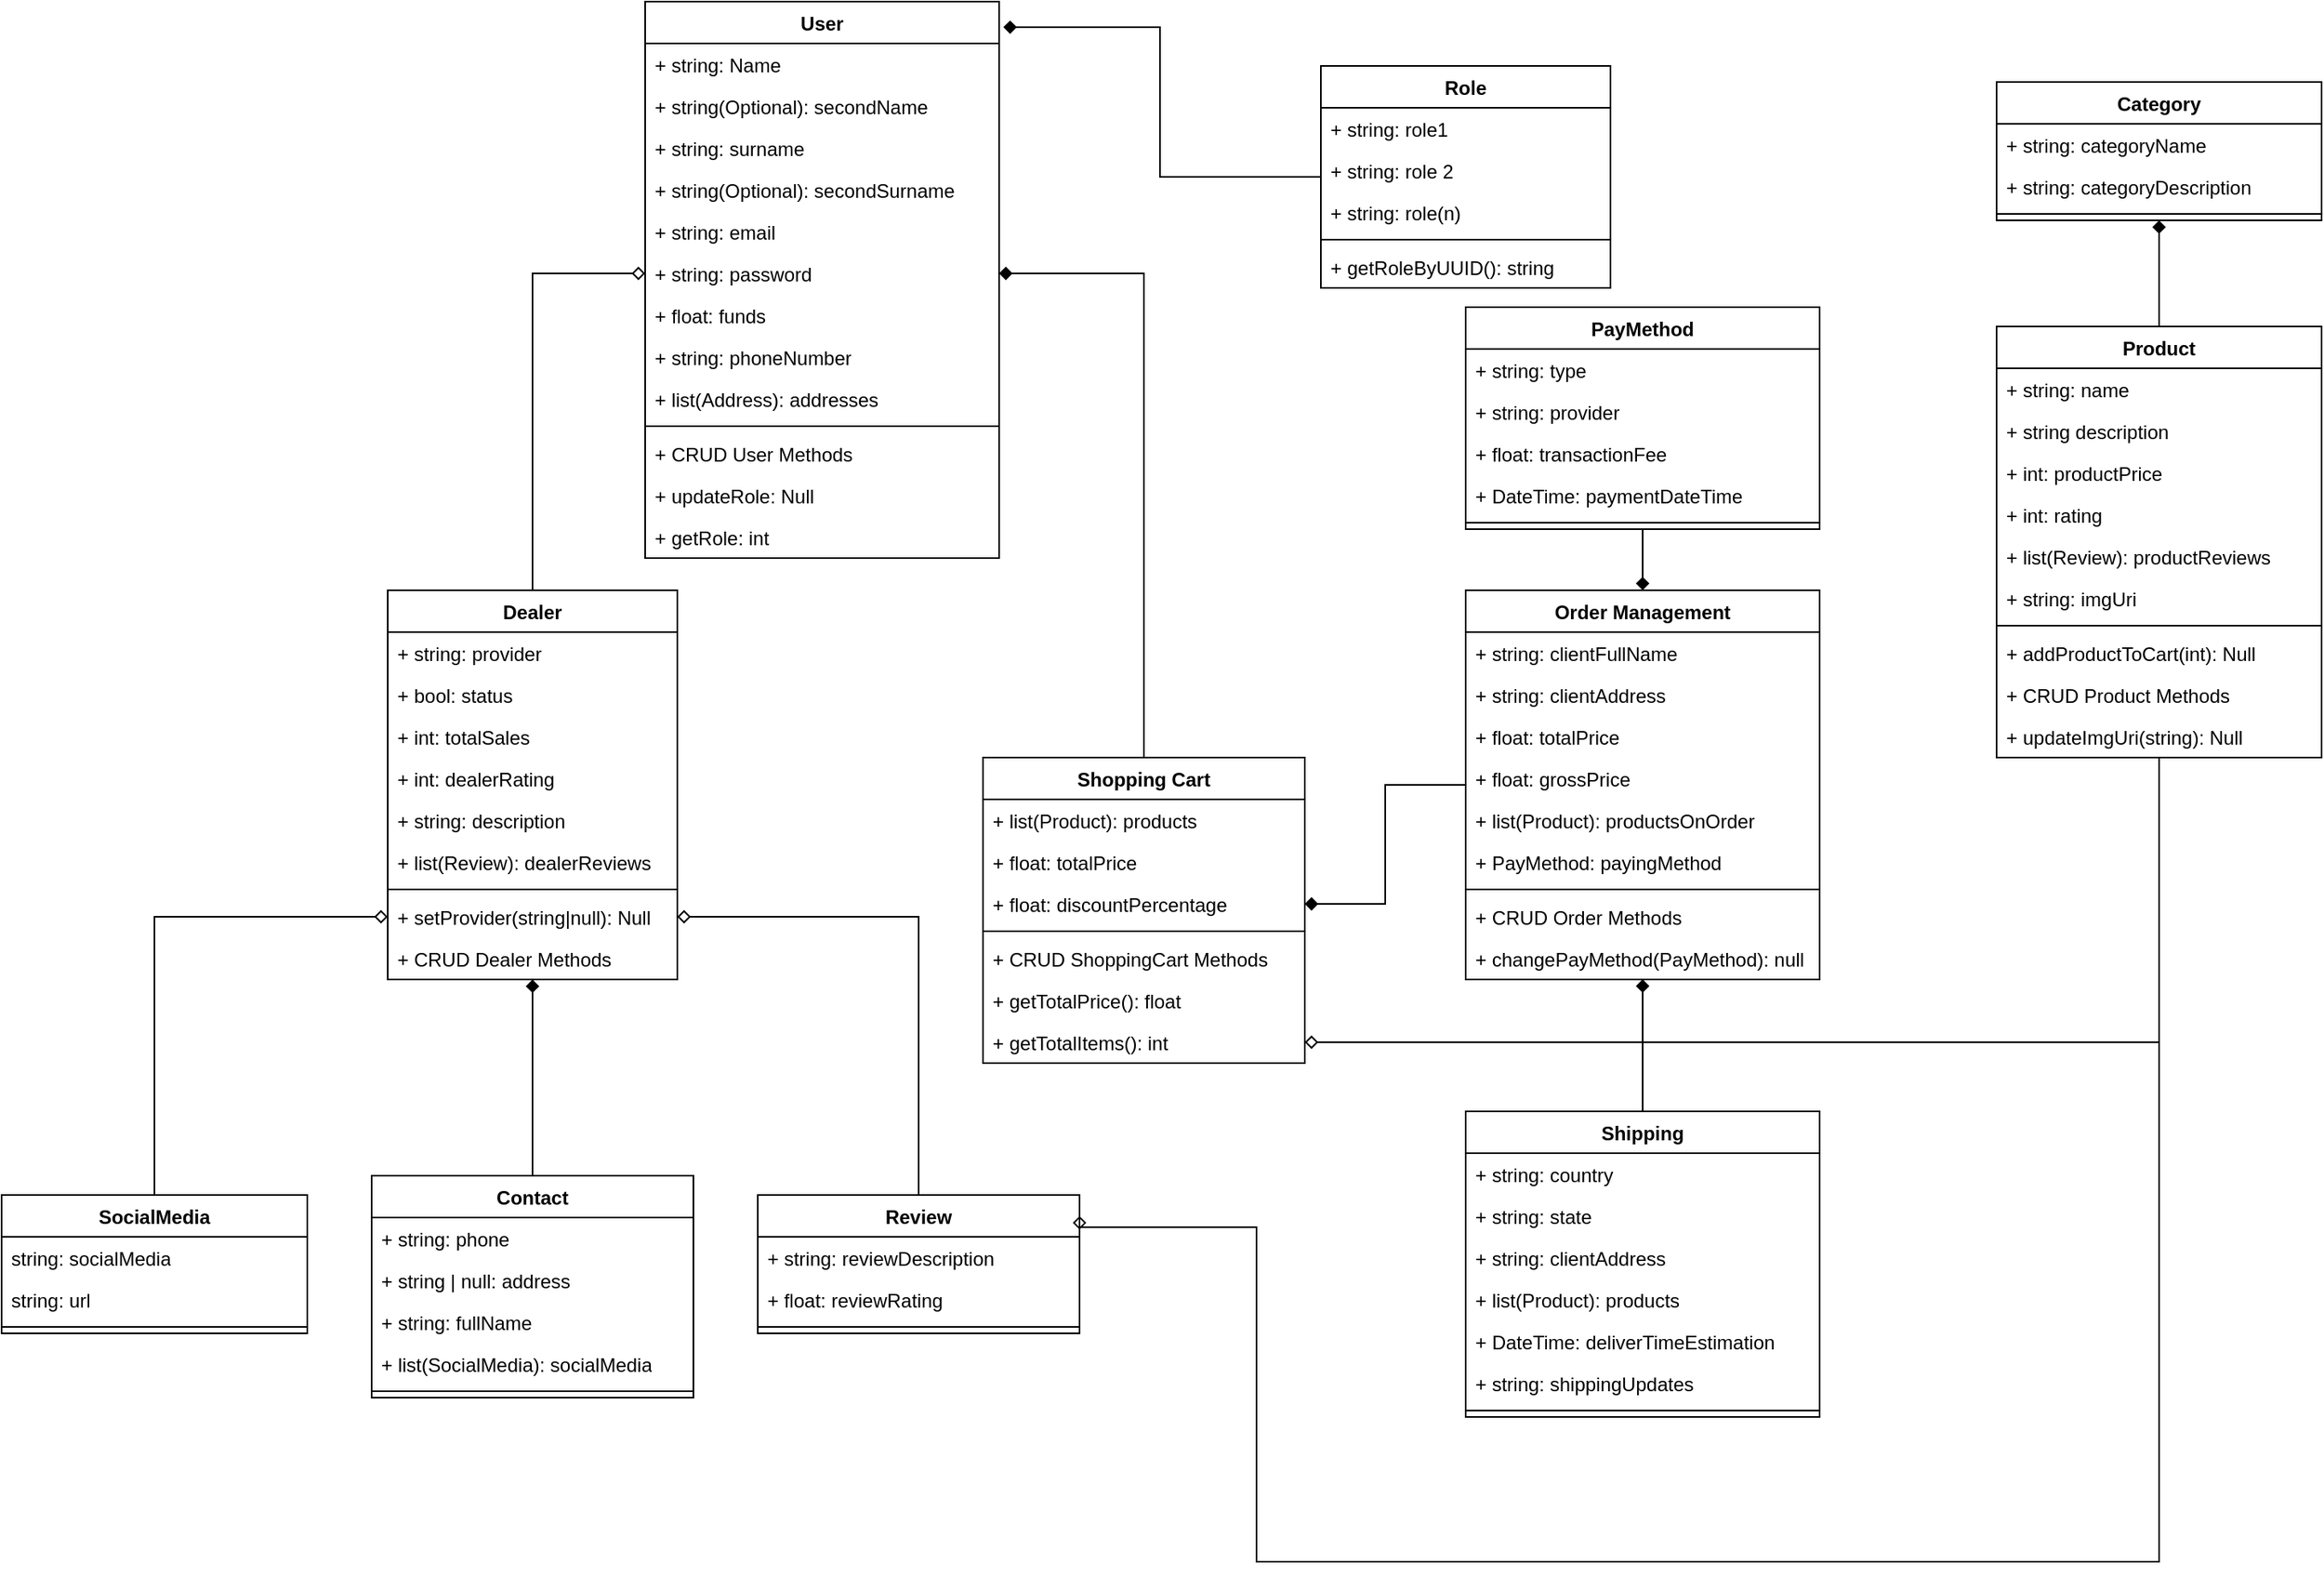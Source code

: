 <mxfile version="26.1.2">
  <diagram name="Página-1" id="N1Lat1YPhZzZh7Y8jwU0">
    <mxGraphModel dx="2505" dy="2097" grid="1" gridSize="10" guides="1" tooltips="1" connect="1" arrows="1" fold="1" page="1" pageScale="1" pageWidth="827" pageHeight="1169" math="0" shadow="0">
      <root>
        <mxCell id="0" />
        <mxCell id="1" parent="0" />
        <mxCell id="V8GElESiozP5-Y3EzWXV-1" value="User" style="swimlane;fontStyle=1;align=center;verticalAlign=top;childLayout=stackLayout;horizontal=1;startSize=26;horizontalStack=0;resizeParent=1;resizeParentMax=0;resizeLast=0;collapsible=1;marginBottom=0;whiteSpace=wrap;html=1;" vertex="1" parent="1">
          <mxGeometry x="20" y="-1130" width="220" height="346" as="geometry" />
        </mxCell>
        <mxCell id="V8GElESiozP5-Y3EzWXV-48" value="+ string: Name" style="text;strokeColor=none;fillColor=none;align=left;verticalAlign=top;spacingLeft=4;spacingRight=4;overflow=hidden;rotatable=0;points=[[0,0.5],[1,0.5]];portConstraint=eastwest;whiteSpace=wrap;html=1;" vertex="1" parent="V8GElESiozP5-Y3EzWXV-1">
          <mxGeometry y="26" width="220" height="26" as="geometry" />
        </mxCell>
        <mxCell id="V8GElESiozP5-Y3EzWXV-49" value="+ string(Optional): secondName" style="text;strokeColor=none;fillColor=none;align=left;verticalAlign=top;spacingLeft=4;spacingRight=4;overflow=hidden;rotatable=0;points=[[0,0.5],[1,0.5]];portConstraint=eastwest;whiteSpace=wrap;html=1;" vertex="1" parent="V8GElESiozP5-Y3EzWXV-1">
          <mxGeometry y="52" width="220" height="26" as="geometry" />
        </mxCell>
        <mxCell id="V8GElESiozP5-Y3EzWXV-50" value="+ string: surname" style="text;strokeColor=none;fillColor=none;align=left;verticalAlign=top;spacingLeft=4;spacingRight=4;overflow=hidden;rotatable=0;points=[[0,0.5],[1,0.5]];portConstraint=eastwest;whiteSpace=wrap;html=1;" vertex="1" parent="V8GElESiozP5-Y3EzWXV-1">
          <mxGeometry y="78" width="220" height="26" as="geometry" />
        </mxCell>
        <mxCell id="V8GElESiozP5-Y3EzWXV-51" value="+ string(Optional): secondSurname" style="text;strokeColor=none;fillColor=none;align=left;verticalAlign=top;spacingLeft=4;spacingRight=4;overflow=hidden;rotatable=0;points=[[0,0.5],[1,0.5]];portConstraint=eastwest;whiteSpace=wrap;html=1;" vertex="1" parent="V8GElESiozP5-Y3EzWXV-1">
          <mxGeometry y="104" width="220" height="26" as="geometry" />
        </mxCell>
        <mxCell id="V8GElESiozP5-Y3EzWXV-52" value="+ string: email" style="text;strokeColor=none;fillColor=none;align=left;verticalAlign=top;spacingLeft=4;spacingRight=4;overflow=hidden;rotatable=0;points=[[0,0.5],[1,0.5]];portConstraint=eastwest;whiteSpace=wrap;html=1;" vertex="1" parent="V8GElESiozP5-Y3EzWXV-1">
          <mxGeometry y="130" width="220" height="26" as="geometry" />
        </mxCell>
        <mxCell id="V8GElESiozP5-Y3EzWXV-54" value="+ string: password" style="text;strokeColor=none;fillColor=none;align=left;verticalAlign=top;spacingLeft=4;spacingRight=4;overflow=hidden;rotatable=0;points=[[0,0.5],[1,0.5]];portConstraint=eastwest;whiteSpace=wrap;html=1;" vertex="1" parent="V8GElESiozP5-Y3EzWXV-1">
          <mxGeometry y="156" width="220" height="26" as="geometry" />
        </mxCell>
        <mxCell id="V8GElESiozP5-Y3EzWXV-151" value="+ float: funds" style="text;strokeColor=none;fillColor=none;align=left;verticalAlign=top;spacingLeft=4;spacingRight=4;overflow=hidden;rotatable=0;points=[[0,0.5],[1,0.5]];portConstraint=eastwest;whiteSpace=wrap;html=1;" vertex="1" parent="V8GElESiozP5-Y3EzWXV-1">
          <mxGeometry y="182" width="220" height="26" as="geometry" />
        </mxCell>
        <mxCell id="V8GElESiozP5-Y3EzWXV-231" value="+ string: phoneNumber" style="text;strokeColor=none;fillColor=none;align=left;verticalAlign=top;spacingLeft=4;spacingRight=4;overflow=hidden;rotatable=0;points=[[0,0.5],[1,0.5]];portConstraint=eastwest;whiteSpace=wrap;html=1;" vertex="1" parent="V8GElESiozP5-Y3EzWXV-1">
          <mxGeometry y="208" width="220" height="26" as="geometry" />
        </mxCell>
        <mxCell id="V8GElESiozP5-Y3EzWXV-232" value="+ list(Address): addresses" style="text;strokeColor=none;fillColor=none;align=left;verticalAlign=top;spacingLeft=4;spacingRight=4;overflow=hidden;rotatable=0;points=[[0,0.5],[1,0.5]];portConstraint=eastwest;whiteSpace=wrap;html=1;" vertex="1" parent="V8GElESiozP5-Y3EzWXV-1">
          <mxGeometry y="234" width="220" height="26" as="geometry" />
        </mxCell>
        <mxCell id="V8GElESiozP5-Y3EzWXV-3" value="" style="line;strokeWidth=1;fillColor=none;align=left;verticalAlign=middle;spacingTop=-1;spacingLeft=3;spacingRight=3;rotatable=0;labelPosition=right;points=[];portConstraint=eastwest;strokeColor=inherit;" vertex="1" parent="V8GElESiozP5-Y3EzWXV-1">
          <mxGeometry y="260" width="220" height="8" as="geometry" />
        </mxCell>
        <mxCell id="V8GElESiozP5-Y3EzWXV-4" value="&lt;div&gt;+ CRUD User Methods&lt;/div&gt;" style="text;strokeColor=none;fillColor=none;align=left;verticalAlign=top;spacingLeft=4;spacingRight=4;overflow=hidden;rotatable=0;points=[[0,0.5],[1,0.5]];portConstraint=eastwest;whiteSpace=wrap;html=1;" vertex="1" parent="V8GElESiozP5-Y3EzWXV-1">
          <mxGeometry y="268" width="220" height="26" as="geometry" />
        </mxCell>
        <mxCell id="V8GElESiozP5-Y3EzWXV-69" value="+ updateRole: Null" style="text;strokeColor=none;fillColor=none;align=left;verticalAlign=top;spacingLeft=4;spacingRight=4;overflow=hidden;rotatable=0;points=[[0,0.5],[1,0.5]];portConstraint=eastwest;whiteSpace=wrap;html=1;" vertex="1" parent="V8GElESiozP5-Y3EzWXV-1">
          <mxGeometry y="294" width="220" height="26" as="geometry" />
        </mxCell>
        <mxCell id="V8GElESiozP5-Y3EzWXV-70" value="+ getRole: int" style="text;strokeColor=none;fillColor=none;align=left;verticalAlign=top;spacingLeft=4;spacingRight=4;overflow=hidden;rotatable=0;points=[[0,0.5],[1,0.5]];portConstraint=eastwest;whiteSpace=wrap;html=1;" vertex="1" parent="V8GElESiozP5-Y3EzWXV-1">
          <mxGeometry y="320" width="220" height="26" as="geometry" />
        </mxCell>
        <mxCell id="V8GElESiozP5-Y3EzWXV-5" value="Shopping Cart" style="swimlane;fontStyle=1;align=center;verticalAlign=top;childLayout=stackLayout;horizontal=1;startSize=26;horizontalStack=0;resizeParent=1;resizeParentMax=0;resizeLast=0;collapsible=1;marginBottom=0;whiteSpace=wrap;html=1;" vertex="1" parent="1">
          <mxGeometry x="230" y="-660" width="200" height="190" as="geometry" />
        </mxCell>
        <mxCell id="V8GElESiozP5-Y3EzWXV-124" value="+ list(Product): products" style="text;strokeColor=none;fillColor=none;align=left;verticalAlign=top;spacingLeft=4;spacingRight=4;overflow=hidden;rotatable=0;points=[[0,0.5],[1,0.5]];portConstraint=eastwest;whiteSpace=wrap;html=1;" vertex="1" parent="V8GElESiozP5-Y3EzWXV-5">
          <mxGeometry y="26" width="200" height="26" as="geometry" />
        </mxCell>
        <mxCell id="V8GElESiozP5-Y3EzWXV-125" value="+ float: totalPrice" style="text;strokeColor=none;fillColor=none;align=left;verticalAlign=top;spacingLeft=4;spacingRight=4;overflow=hidden;rotatable=0;points=[[0,0.5],[1,0.5]];portConstraint=eastwest;whiteSpace=wrap;html=1;" vertex="1" parent="V8GElESiozP5-Y3EzWXV-5">
          <mxGeometry y="52" width="200" height="26" as="geometry" />
        </mxCell>
        <mxCell id="V8GElESiozP5-Y3EzWXV-128" value="+ float: discountPercentage" style="text;strokeColor=none;fillColor=none;align=left;verticalAlign=top;spacingLeft=4;spacingRight=4;overflow=hidden;rotatable=0;points=[[0,0.5],[1,0.5]];portConstraint=eastwest;whiteSpace=wrap;html=1;" vertex="1" parent="V8GElESiozP5-Y3EzWXV-5">
          <mxGeometry y="78" width="200" height="26" as="geometry" />
        </mxCell>
        <mxCell id="V8GElESiozP5-Y3EzWXV-7" value="" style="line;strokeWidth=1;fillColor=none;align=left;verticalAlign=middle;spacingTop=-1;spacingLeft=3;spacingRight=3;rotatable=0;labelPosition=right;points=[];portConstraint=eastwest;strokeColor=inherit;" vertex="1" parent="V8GElESiozP5-Y3EzWXV-5">
          <mxGeometry y="104" width="200" height="8" as="geometry" />
        </mxCell>
        <mxCell id="V8GElESiozP5-Y3EzWXV-8" value="+ CRUD ShoppingCart Methods" style="text;strokeColor=none;fillColor=none;align=left;verticalAlign=top;spacingLeft=4;spacingRight=4;overflow=hidden;rotatable=0;points=[[0,0.5],[1,0.5]];portConstraint=eastwest;whiteSpace=wrap;html=1;" vertex="1" parent="V8GElESiozP5-Y3EzWXV-5">
          <mxGeometry y="112" width="200" height="26" as="geometry" />
        </mxCell>
        <mxCell id="V8GElESiozP5-Y3EzWXV-129" value="+ getTotalPrice(): float" style="text;strokeColor=none;fillColor=none;align=left;verticalAlign=top;spacingLeft=4;spacingRight=4;overflow=hidden;rotatable=0;points=[[0,0.5],[1,0.5]];portConstraint=eastwest;whiteSpace=wrap;html=1;" vertex="1" parent="V8GElESiozP5-Y3EzWXV-5">
          <mxGeometry y="138" width="200" height="26" as="geometry" />
        </mxCell>
        <mxCell id="V8GElESiozP5-Y3EzWXV-130" value="+ getTotalItems(): int" style="text;strokeColor=none;fillColor=none;align=left;verticalAlign=top;spacingLeft=4;spacingRight=4;overflow=hidden;rotatable=0;points=[[0,0.5],[1,0.5]];portConstraint=eastwest;whiteSpace=wrap;html=1;" vertex="1" parent="V8GElESiozP5-Y3EzWXV-5">
          <mxGeometry y="164" width="200" height="26" as="geometry" />
        </mxCell>
        <mxCell id="V8GElESiozP5-Y3EzWXV-207" style="edgeStyle=orthogonalEdgeStyle;rounded=0;orthogonalLoop=1;jettySize=auto;html=1;entryX=1;entryY=0.5;entryDx=0;entryDy=0;endArrow=diamond;endFill=1;" edge="1" parent="1" source="V8GElESiozP5-Y3EzWXV-9" target="V8GElESiozP5-Y3EzWXV-128">
          <mxGeometry relative="1" as="geometry" />
        </mxCell>
        <mxCell id="V8GElESiozP5-Y3EzWXV-9" value="Order Management" style="swimlane;fontStyle=1;align=center;verticalAlign=top;childLayout=stackLayout;horizontal=1;startSize=26;horizontalStack=0;resizeParent=1;resizeParentMax=0;resizeLast=0;collapsible=1;marginBottom=0;whiteSpace=wrap;html=1;" vertex="1" parent="1">
          <mxGeometry x="530" y="-764" width="220" height="242" as="geometry" />
        </mxCell>
        <mxCell id="V8GElESiozP5-Y3EzWXV-10" value="+ string: clientFullName" style="text;strokeColor=none;fillColor=none;align=left;verticalAlign=top;spacingLeft=4;spacingRight=4;overflow=hidden;rotatable=0;points=[[0,0.5],[1,0.5]];portConstraint=eastwest;whiteSpace=wrap;html=1;" vertex="1" parent="V8GElESiozP5-Y3EzWXV-9">
          <mxGeometry y="26" width="220" height="26" as="geometry" />
        </mxCell>
        <mxCell id="V8GElESiozP5-Y3EzWXV-182" value="+ string: clientAddress" style="text;strokeColor=none;fillColor=none;align=left;verticalAlign=top;spacingLeft=4;spacingRight=4;overflow=hidden;rotatable=0;points=[[0,0.5],[1,0.5]];portConstraint=eastwest;whiteSpace=wrap;html=1;" vertex="1" parent="V8GElESiozP5-Y3EzWXV-9">
          <mxGeometry y="52" width="220" height="26" as="geometry" />
        </mxCell>
        <mxCell id="V8GElESiozP5-Y3EzWXV-174" value="+ float: totalPrice" style="text;strokeColor=none;fillColor=none;align=left;verticalAlign=top;spacingLeft=4;spacingRight=4;overflow=hidden;rotatable=0;points=[[0,0.5],[1,0.5]];portConstraint=eastwest;whiteSpace=wrap;html=1;" vertex="1" parent="V8GElESiozP5-Y3EzWXV-9">
          <mxGeometry y="78" width="220" height="26" as="geometry" />
        </mxCell>
        <mxCell id="V8GElESiozP5-Y3EzWXV-175" value="+ float: grossPrice" style="text;strokeColor=none;fillColor=none;align=left;verticalAlign=top;spacingLeft=4;spacingRight=4;overflow=hidden;rotatable=0;points=[[0,0.5],[1,0.5]];portConstraint=eastwest;whiteSpace=wrap;html=1;" vertex="1" parent="V8GElESiozP5-Y3EzWXV-9">
          <mxGeometry y="104" width="220" height="26" as="geometry" />
        </mxCell>
        <mxCell id="V8GElESiozP5-Y3EzWXV-176" value="+ list(Product): productsOnOrder" style="text;strokeColor=none;fillColor=none;align=left;verticalAlign=top;spacingLeft=4;spacingRight=4;overflow=hidden;rotatable=0;points=[[0,0.5],[1,0.5]];portConstraint=eastwest;whiteSpace=wrap;html=1;" vertex="1" parent="V8GElESiozP5-Y3EzWXV-9">
          <mxGeometry y="130" width="220" height="26" as="geometry" />
        </mxCell>
        <mxCell id="V8GElESiozP5-Y3EzWXV-177" value="+ PayMethod: payingMethod" style="text;strokeColor=none;fillColor=none;align=left;verticalAlign=top;spacingLeft=4;spacingRight=4;overflow=hidden;rotatable=0;points=[[0,0.5],[1,0.5]];portConstraint=eastwest;whiteSpace=wrap;html=1;" vertex="1" parent="V8GElESiozP5-Y3EzWXV-9">
          <mxGeometry y="156" width="220" height="26" as="geometry" />
        </mxCell>
        <mxCell id="V8GElESiozP5-Y3EzWXV-11" value="" style="line;strokeWidth=1;fillColor=none;align=left;verticalAlign=middle;spacingTop=-1;spacingLeft=3;spacingRight=3;rotatable=0;labelPosition=right;points=[];portConstraint=eastwest;strokeColor=inherit;" vertex="1" parent="V8GElESiozP5-Y3EzWXV-9">
          <mxGeometry y="182" width="220" height="8" as="geometry" />
        </mxCell>
        <mxCell id="V8GElESiozP5-Y3EzWXV-12" value="+ CRUD Order Methods" style="text;strokeColor=none;fillColor=none;align=left;verticalAlign=top;spacingLeft=4;spacingRight=4;overflow=hidden;rotatable=0;points=[[0,0.5],[1,0.5]];portConstraint=eastwest;whiteSpace=wrap;html=1;" vertex="1" parent="V8GElESiozP5-Y3EzWXV-9">
          <mxGeometry y="190" width="220" height="26" as="geometry" />
        </mxCell>
        <mxCell id="V8GElESiozP5-Y3EzWXV-179" value="+ changePayMethod(PayMethod): null" style="text;strokeColor=none;fillColor=none;align=left;verticalAlign=top;spacingLeft=4;spacingRight=4;overflow=hidden;rotatable=0;points=[[0,0.5],[1,0.5]];portConstraint=eastwest;whiteSpace=wrap;html=1;" vertex="1" parent="V8GElESiozP5-Y3EzWXV-9">
          <mxGeometry y="216" width="220" height="26" as="geometry" />
        </mxCell>
        <mxCell id="V8GElESiozP5-Y3EzWXV-13" value="Shipping" style="swimlane;fontStyle=1;align=center;verticalAlign=top;childLayout=stackLayout;horizontal=1;startSize=26;horizontalStack=0;resizeParent=1;resizeParentMax=0;resizeLast=0;collapsible=1;marginBottom=0;whiteSpace=wrap;html=1;" vertex="1" parent="1">
          <mxGeometry x="530" y="-440" width="220" height="190" as="geometry" />
        </mxCell>
        <mxCell id="V8GElESiozP5-Y3EzWXV-14" value="+ string: country" style="text;strokeColor=none;fillColor=none;align=left;verticalAlign=top;spacingLeft=4;spacingRight=4;overflow=hidden;rotatable=0;points=[[0,0.5],[1,0.5]];portConstraint=eastwest;whiteSpace=wrap;html=1;" vertex="1" parent="V8GElESiozP5-Y3EzWXV-13">
          <mxGeometry y="26" width="220" height="26" as="geometry" />
        </mxCell>
        <mxCell id="V8GElESiozP5-Y3EzWXV-160" value="+ string: state" style="text;strokeColor=none;fillColor=none;align=left;verticalAlign=top;spacingLeft=4;spacingRight=4;overflow=hidden;rotatable=0;points=[[0,0.5],[1,0.5]];portConstraint=eastwest;whiteSpace=wrap;html=1;" vertex="1" parent="V8GElESiozP5-Y3EzWXV-13">
          <mxGeometry y="52" width="220" height="26" as="geometry" />
        </mxCell>
        <mxCell id="V8GElESiozP5-Y3EzWXV-161" value="+ string: clientAddress" style="text;strokeColor=none;fillColor=none;align=left;verticalAlign=top;spacingLeft=4;spacingRight=4;overflow=hidden;rotatable=0;points=[[0,0.5],[1,0.5]];portConstraint=eastwest;whiteSpace=wrap;html=1;" vertex="1" parent="V8GElESiozP5-Y3EzWXV-13">
          <mxGeometry y="78" width="220" height="26" as="geometry" />
        </mxCell>
        <mxCell id="V8GElESiozP5-Y3EzWXV-162" value="+ list(Product): products" style="text;strokeColor=none;fillColor=none;align=left;verticalAlign=top;spacingLeft=4;spacingRight=4;overflow=hidden;rotatable=0;points=[[0,0.5],[1,0.5]];portConstraint=eastwest;whiteSpace=wrap;html=1;" vertex="1" parent="V8GElESiozP5-Y3EzWXV-13">
          <mxGeometry y="104" width="220" height="26" as="geometry" />
        </mxCell>
        <mxCell id="V8GElESiozP5-Y3EzWXV-163" value="+ DateTime: deliverTimeEstimation" style="text;strokeColor=none;fillColor=none;align=left;verticalAlign=top;spacingLeft=4;spacingRight=4;overflow=hidden;rotatable=0;points=[[0,0.5],[1,0.5]];portConstraint=eastwest;whiteSpace=wrap;html=1;" vertex="1" parent="V8GElESiozP5-Y3EzWXV-13">
          <mxGeometry y="130" width="220" height="26" as="geometry" />
        </mxCell>
        <mxCell id="V8GElESiozP5-Y3EzWXV-164" value="+ string: shippingUpdates" style="text;strokeColor=none;fillColor=none;align=left;verticalAlign=top;spacingLeft=4;spacingRight=4;overflow=hidden;rotatable=0;points=[[0,0.5],[1,0.5]];portConstraint=eastwest;whiteSpace=wrap;html=1;" vertex="1" parent="V8GElESiozP5-Y3EzWXV-13">
          <mxGeometry y="156" width="220" height="26" as="geometry" />
        </mxCell>
        <mxCell id="V8GElESiozP5-Y3EzWXV-15" value="" style="line;strokeWidth=1;fillColor=none;align=left;verticalAlign=middle;spacingTop=-1;spacingLeft=3;spacingRight=3;rotatable=0;labelPosition=right;points=[];portConstraint=eastwest;strokeColor=inherit;" vertex="1" parent="V8GElESiozP5-Y3EzWXV-13">
          <mxGeometry y="182" width="220" height="8" as="geometry" />
        </mxCell>
        <mxCell id="V8GElESiozP5-Y3EzWXV-213" style="edgeStyle=orthogonalEdgeStyle;rounded=0;orthogonalLoop=1;jettySize=auto;html=1;entryX=1;entryY=0.5;entryDx=0;entryDy=0;endArrow=diamond;endFill=0;" edge="1" parent="1" source="V8GElESiozP5-Y3EzWXV-17" target="V8GElESiozP5-Y3EzWXV-68">
          <mxGeometry relative="1" as="geometry" />
        </mxCell>
        <mxCell id="V8GElESiozP5-Y3EzWXV-17" value="Review" style="swimlane;fontStyle=1;align=center;verticalAlign=top;childLayout=stackLayout;horizontal=1;startSize=26;horizontalStack=0;resizeParent=1;resizeParentMax=0;resizeLast=0;collapsible=1;marginBottom=0;whiteSpace=wrap;html=1;" vertex="1" parent="1">
          <mxGeometry x="90" y="-388" width="200" height="86" as="geometry" />
        </mxCell>
        <mxCell id="V8GElESiozP5-Y3EzWXV-18" value="+ string: reviewDescription" style="text;strokeColor=none;fillColor=none;align=left;verticalAlign=top;spacingLeft=4;spacingRight=4;overflow=hidden;rotatable=0;points=[[0,0.5],[1,0.5]];portConstraint=eastwest;whiteSpace=wrap;html=1;" vertex="1" parent="V8GElESiozP5-Y3EzWXV-17">
          <mxGeometry y="26" width="200" height="26" as="geometry" />
        </mxCell>
        <mxCell id="V8GElESiozP5-Y3EzWXV-215" value="+ float: reviewRating" style="text;strokeColor=none;fillColor=none;align=left;verticalAlign=top;spacingLeft=4;spacingRight=4;overflow=hidden;rotatable=0;points=[[0,0.5],[1,0.5]];portConstraint=eastwest;whiteSpace=wrap;html=1;" vertex="1" parent="V8GElESiozP5-Y3EzWXV-17">
          <mxGeometry y="52" width="200" height="26" as="geometry" />
        </mxCell>
        <mxCell id="V8GElESiozP5-Y3EzWXV-19" value="" style="line;strokeWidth=1;fillColor=none;align=left;verticalAlign=middle;spacingTop=-1;spacingLeft=3;spacingRight=3;rotatable=0;labelPosition=right;points=[];portConstraint=eastwest;strokeColor=inherit;" vertex="1" parent="V8GElESiozP5-Y3EzWXV-17">
          <mxGeometry y="78" width="200" height="8" as="geometry" />
        </mxCell>
        <mxCell id="V8GElESiozP5-Y3EzWXV-209" style="edgeStyle=orthogonalEdgeStyle;rounded=0;orthogonalLoop=1;jettySize=auto;html=1;entryX=0.5;entryY=1;entryDx=0;entryDy=0;endArrow=diamond;endFill=1;" edge="1" parent="1" source="V8GElESiozP5-Y3EzWXV-29" target="V8GElESiozP5-Y3EzWXV-33">
          <mxGeometry relative="1" as="geometry" />
        </mxCell>
        <mxCell id="V8GElESiozP5-Y3EzWXV-210" style="edgeStyle=orthogonalEdgeStyle;rounded=0;orthogonalLoop=1;jettySize=auto;html=1;endArrow=diamond;endFill=0;" edge="1" parent="1" source="V8GElESiozP5-Y3EzWXV-29" target="V8GElESiozP5-Y3EzWXV-130">
          <mxGeometry relative="1" as="geometry" />
        </mxCell>
        <mxCell id="V8GElESiozP5-Y3EzWXV-216" style="edgeStyle=orthogonalEdgeStyle;rounded=0;orthogonalLoop=1;jettySize=auto;html=1;entryX=1;entryY=0.25;entryDx=0;entryDy=0;endArrow=diamond;endFill=0;" edge="1" parent="1" source="V8GElESiozP5-Y3EzWXV-29" target="V8GElESiozP5-Y3EzWXV-17">
          <mxGeometry relative="1" as="geometry">
            <Array as="points">
              <mxPoint x="961" y="-160" />
              <mxPoint x="400" y="-160" />
              <mxPoint x="400" y="-368" />
            </Array>
          </mxGeometry>
        </mxCell>
        <mxCell id="V8GElESiozP5-Y3EzWXV-29" value="Product" style="swimlane;fontStyle=1;align=center;verticalAlign=top;childLayout=stackLayout;horizontal=1;startSize=26;horizontalStack=0;resizeParent=1;resizeParentMax=0;resizeLast=0;collapsible=1;marginBottom=0;whiteSpace=wrap;html=1;" vertex="1" parent="1">
          <mxGeometry x="860" y="-928" width="202" height="268" as="geometry" />
        </mxCell>
        <mxCell id="V8GElESiozP5-Y3EzWXV-113" value="+ string: name" style="text;strokeColor=none;fillColor=none;align=left;verticalAlign=top;spacingLeft=4;spacingRight=4;overflow=hidden;rotatable=0;points=[[0,0.5],[1,0.5]];portConstraint=eastwest;whiteSpace=wrap;html=1;" vertex="1" parent="V8GElESiozP5-Y3EzWXV-29">
          <mxGeometry y="26" width="202" height="26" as="geometry" />
        </mxCell>
        <mxCell id="V8GElESiozP5-Y3EzWXV-114" value="+ string description" style="text;strokeColor=none;fillColor=none;align=left;verticalAlign=top;spacingLeft=4;spacingRight=4;overflow=hidden;rotatable=0;points=[[0,0.5],[1,0.5]];portConstraint=eastwest;whiteSpace=wrap;html=1;" vertex="1" parent="V8GElESiozP5-Y3EzWXV-29">
          <mxGeometry y="52" width="202" height="26" as="geometry" />
        </mxCell>
        <mxCell id="V8GElESiozP5-Y3EzWXV-118" value="+ int: productPrice" style="text;strokeColor=none;fillColor=none;align=left;verticalAlign=top;spacingLeft=4;spacingRight=4;overflow=hidden;rotatable=0;points=[[0,0.5],[1,0.5]];portConstraint=eastwest;whiteSpace=wrap;html=1;" vertex="1" parent="V8GElESiozP5-Y3EzWXV-29">
          <mxGeometry y="78" width="202" height="26" as="geometry" />
        </mxCell>
        <mxCell id="V8GElESiozP5-Y3EzWXV-115" value="+ int: rating" style="text;strokeColor=none;fillColor=none;align=left;verticalAlign=top;spacingLeft=4;spacingRight=4;overflow=hidden;rotatable=0;points=[[0,0.5],[1,0.5]];portConstraint=eastwest;whiteSpace=wrap;html=1;" vertex="1" parent="V8GElESiozP5-Y3EzWXV-29">
          <mxGeometry y="104" width="202" height="26" as="geometry" />
        </mxCell>
        <mxCell id="V8GElESiozP5-Y3EzWXV-152" value="+ list(Review): productReviews" style="text;strokeColor=none;fillColor=none;align=left;verticalAlign=top;spacingLeft=4;spacingRight=4;overflow=hidden;rotatable=0;points=[[0,0.5],[1,0.5]];portConstraint=eastwest;whiteSpace=wrap;html=1;" vertex="1" parent="V8GElESiozP5-Y3EzWXV-29">
          <mxGeometry y="130" width="202" height="26" as="geometry" />
        </mxCell>
        <mxCell id="V8GElESiozP5-Y3EzWXV-116" value="+ string: imgUri" style="text;strokeColor=none;fillColor=none;align=left;verticalAlign=top;spacingLeft=4;spacingRight=4;overflow=hidden;rotatable=0;points=[[0,0.5],[1,0.5]];portConstraint=eastwest;whiteSpace=wrap;html=1;" vertex="1" parent="V8GElESiozP5-Y3EzWXV-29">
          <mxGeometry y="156" width="202" height="26" as="geometry" />
        </mxCell>
        <mxCell id="V8GElESiozP5-Y3EzWXV-31" value="" style="line;strokeWidth=1;fillColor=none;align=left;verticalAlign=middle;spacingTop=-1;spacingLeft=3;spacingRight=3;rotatable=0;labelPosition=right;points=[];portConstraint=eastwest;strokeColor=inherit;" vertex="1" parent="V8GElESiozP5-Y3EzWXV-29">
          <mxGeometry y="182" width="202" height="8" as="geometry" />
        </mxCell>
        <mxCell id="V8GElESiozP5-Y3EzWXV-32" value="+ addProductToCart(int): Null" style="text;strokeColor=none;fillColor=none;align=left;verticalAlign=top;spacingLeft=4;spacingRight=4;overflow=hidden;rotatable=0;points=[[0,0.5],[1,0.5]];portConstraint=eastwest;whiteSpace=wrap;html=1;" vertex="1" parent="V8GElESiozP5-Y3EzWXV-29">
          <mxGeometry y="190" width="202" height="26" as="geometry" />
        </mxCell>
        <mxCell id="V8GElESiozP5-Y3EzWXV-120" value="+ CRUD Product Methods" style="text;strokeColor=none;fillColor=none;align=left;verticalAlign=top;spacingLeft=4;spacingRight=4;overflow=hidden;rotatable=0;points=[[0,0.5],[1,0.5]];portConstraint=eastwest;whiteSpace=wrap;html=1;" vertex="1" parent="V8GElESiozP5-Y3EzWXV-29">
          <mxGeometry y="216" width="202" height="26" as="geometry" />
        </mxCell>
        <mxCell id="V8GElESiozP5-Y3EzWXV-121" value="+ updateImgUri(string): Null" style="text;strokeColor=none;fillColor=none;align=left;verticalAlign=top;spacingLeft=4;spacingRight=4;overflow=hidden;rotatable=0;points=[[0,0.5],[1,0.5]];portConstraint=eastwest;whiteSpace=wrap;html=1;" vertex="1" parent="V8GElESiozP5-Y3EzWXV-29">
          <mxGeometry y="242" width="202" height="26" as="geometry" />
        </mxCell>
        <mxCell id="V8GElESiozP5-Y3EzWXV-33" value="Category" style="swimlane;fontStyle=1;align=center;verticalAlign=top;childLayout=stackLayout;horizontal=1;startSize=26;horizontalStack=0;resizeParent=1;resizeParentMax=0;resizeLast=0;collapsible=1;marginBottom=0;whiteSpace=wrap;html=1;" vertex="1" parent="1">
          <mxGeometry x="860" y="-1080" width="202" height="86" as="geometry" />
        </mxCell>
        <mxCell id="V8GElESiozP5-Y3EzWXV-34" value="+ string: categoryName" style="text;strokeColor=none;fillColor=none;align=left;verticalAlign=top;spacingLeft=4;spacingRight=4;overflow=hidden;rotatable=0;points=[[0,0.5],[1,0.5]];portConstraint=eastwest;whiteSpace=wrap;html=1;" vertex="1" parent="V8GElESiozP5-Y3EzWXV-33">
          <mxGeometry y="26" width="202" height="26" as="geometry" />
        </mxCell>
        <mxCell id="V8GElESiozP5-Y3EzWXV-171" value="+ string: categoryDescription" style="text;strokeColor=none;fillColor=none;align=left;verticalAlign=top;spacingLeft=4;spacingRight=4;overflow=hidden;rotatable=0;points=[[0,0.5],[1,0.5]];portConstraint=eastwest;whiteSpace=wrap;html=1;" vertex="1" parent="V8GElESiozP5-Y3EzWXV-33">
          <mxGeometry y="52" width="202" height="26" as="geometry" />
        </mxCell>
        <mxCell id="V8GElESiozP5-Y3EzWXV-35" value="" style="line;strokeWidth=1;fillColor=none;align=left;verticalAlign=middle;spacingTop=-1;spacingLeft=3;spacingRight=3;rotatable=0;labelPosition=right;points=[];portConstraint=eastwest;strokeColor=inherit;" vertex="1" parent="V8GElESiozP5-Y3EzWXV-33">
          <mxGeometry y="78" width="202" height="8" as="geometry" />
        </mxCell>
        <mxCell id="V8GElESiozP5-Y3EzWXV-56" value="Role" style="swimlane;fontStyle=1;align=center;verticalAlign=top;childLayout=stackLayout;horizontal=1;startSize=26;horizontalStack=0;resizeParent=1;resizeParentMax=0;resizeLast=0;collapsible=1;marginBottom=0;whiteSpace=wrap;html=1;" vertex="1" parent="1">
          <mxGeometry x="440" y="-1090" width="180" height="138" as="geometry" />
        </mxCell>
        <mxCell id="V8GElESiozP5-Y3EzWXV-107" value="+ string: role1" style="text;strokeColor=none;fillColor=none;align=left;verticalAlign=top;spacingLeft=4;spacingRight=4;overflow=hidden;rotatable=0;points=[[0,0.5],[1,0.5]];portConstraint=eastwest;whiteSpace=wrap;html=1;" vertex="1" parent="V8GElESiozP5-Y3EzWXV-56">
          <mxGeometry y="26" width="180" height="26" as="geometry" />
        </mxCell>
        <mxCell id="V8GElESiozP5-Y3EzWXV-108" value="+ string: role 2" style="text;strokeColor=none;fillColor=none;align=left;verticalAlign=top;spacingLeft=4;spacingRight=4;overflow=hidden;rotatable=0;points=[[0,0.5],[1,0.5]];portConstraint=eastwest;whiteSpace=wrap;html=1;" vertex="1" parent="V8GElESiozP5-Y3EzWXV-56">
          <mxGeometry y="52" width="180" height="26" as="geometry" />
        </mxCell>
        <mxCell id="V8GElESiozP5-Y3EzWXV-109" value="+ string: role(n)" style="text;strokeColor=none;fillColor=none;align=left;verticalAlign=top;spacingLeft=4;spacingRight=4;overflow=hidden;rotatable=0;points=[[0,0.5],[1,0.5]];portConstraint=eastwest;whiteSpace=wrap;html=1;" vertex="1" parent="V8GElESiozP5-Y3EzWXV-56">
          <mxGeometry y="78" width="180" height="26" as="geometry" />
        </mxCell>
        <mxCell id="V8GElESiozP5-Y3EzWXV-58" value="" style="line;strokeWidth=1;fillColor=none;align=left;verticalAlign=middle;spacingTop=-1;spacingLeft=3;spacingRight=3;rotatable=0;labelPosition=right;points=[];portConstraint=eastwest;strokeColor=inherit;" vertex="1" parent="V8GElESiozP5-Y3EzWXV-56">
          <mxGeometry y="104" width="180" height="8" as="geometry" />
        </mxCell>
        <mxCell id="V8GElESiozP5-Y3EzWXV-59" value="+ getRoleByUUID(): string" style="text;strokeColor=none;fillColor=none;align=left;verticalAlign=top;spacingLeft=4;spacingRight=4;overflow=hidden;rotatable=0;points=[[0,0.5],[1,0.5]];portConstraint=eastwest;whiteSpace=wrap;html=1;" vertex="1" parent="V8GElESiozP5-Y3EzWXV-56">
          <mxGeometry y="112" width="180" height="26" as="geometry" />
        </mxCell>
        <mxCell id="V8GElESiozP5-Y3EzWXV-198" style="edgeStyle=orthogonalEdgeStyle;rounded=0;orthogonalLoop=1;jettySize=auto;html=1;entryX=1;entryY=0.5;entryDx=0;entryDy=0;endArrow=diamond;endFill=1;exitX=0.5;exitY=0;exitDx=0;exitDy=0;" edge="1" parent="1" source="V8GElESiozP5-Y3EzWXV-5" target="V8GElESiozP5-Y3EzWXV-54">
          <mxGeometry relative="1" as="geometry">
            <mxPoint x="330" y="-670" as="sourcePoint" />
          </mxGeometry>
        </mxCell>
        <mxCell id="V8GElESiozP5-Y3EzWXV-197" style="edgeStyle=orthogonalEdgeStyle;rounded=0;orthogonalLoop=1;jettySize=auto;html=1;endArrow=diamond;endFill=0;" edge="1" parent="1" source="V8GElESiozP5-Y3EzWXV-65" target="V8GElESiozP5-Y3EzWXV-54">
          <mxGeometry relative="1" as="geometry" />
        </mxCell>
        <mxCell id="V8GElESiozP5-Y3EzWXV-65" value="Dealer" style="swimlane;fontStyle=1;align=center;verticalAlign=top;childLayout=stackLayout;horizontal=1;startSize=26;horizontalStack=0;resizeParent=1;resizeParentMax=0;resizeLast=0;collapsible=1;marginBottom=0;whiteSpace=wrap;html=1;" vertex="1" parent="1">
          <mxGeometry x="-140" y="-764" width="180" height="242" as="geometry" />
        </mxCell>
        <mxCell id="V8GElESiozP5-Y3EzWXV-86" value="+ string: provider" style="text;strokeColor=none;fillColor=none;align=left;verticalAlign=top;spacingLeft=4;spacingRight=4;overflow=hidden;rotatable=0;points=[[0,0.5],[1,0.5]];portConstraint=eastwest;whiteSpace=wrap;html=1;" vertex="1" parent="V8GElESiozP5-Y3EzWXV-65">
          <mxGeometry y="26" width="180" height="26" as="geometry" />
        </mxCell>
        <mxCell id="V8GElESiozP5-Y3EzWXV-134" value="+ bool: status" style="text;strokeColor=none;fillColor=none;align=left;verticalAlign=top;spacingLeft=4;spacingRight=4;overflow=hidden;rotatable=0;points=[[0,0.5],[1,0.5]];portConstraint=eastwest;whiteSpace=wrap;html=1;" vertex="1" parent="V8GElESiozP5-Y3EzWXV-65">
          <mxGeometry y="52" width="180" height="26" as="geometry" />
        </mxCell>
        <mxCell id="V8GElESiozP5-Y3EzWXV-135" value="+ int: totalSales" style="text;strokeColor=none;fillColor=none;align=left;verticalAlign=top;spacingLeft=4;spacingRight=4;overflow=hidden;rotatable=0;points=[[0,0.5],[1,0.5]];portConstraint=eastwest;whiteSpace=wrap;html=1;" vertex="1" parent="V8GElESiozP5-Y3EzWXV-65">
          <mxGeometry y="78" width="180" height="26" as="geometry" />
        </mxCell>
        <mxCell id="V8GElESiozP5-Y3EzWXV-131" value="+ int: dealerRating" style="text;strokeColor=none;fillColor=none;align=left;verticalAlign=top;spacingLeft=4;spacingRight=4;overflow=hidden;rotatable=0;points=[[0,0.5],[1,0.5]];portConstraint=eastwest;whiteSpace=wrap;html=1;" vertex="1" parent="V8GElESiozP5-Y3EzWXV-65">
          <mxGeometry y="104" width="180" height="26" as="geometry" />
        </mxCell>
        <mxCell id="V8GElESiozP5-Y3EzWXV-136" value="+ string: description" style="text;strokeColor=none;fillColor=none;align=left;verticalAlign=top;spacingLeft=4;spacingRight=4;overflow=hidden;rotatable=0;points=[[0,0.5],[1,0.5]];portConstraint=eastwest;whiteSpace=wrap;html=1;" vertex="1" parent="V8GElESiozP5-Y3EzWXV-65">
          <mxGeometry y="130" width="180" height="26" as="geometry" />
        </mxCell>
        <mxCell id="V8GElESiozP5-Y3EzWXV-133" value="+ list(Review): dealerReviews" style="text;strokeColor=none;fillColor=none;align=left;verticalAlign=top;spacingLeft=4;spacingRight=4;overflow=hidden;rotatable=0;points=[[0,0.5],[1,0.5]];portConstraint=eastwest;whiteSpace=wrap;html=1;" vertex="1" parent="V8GElESiozP5-Y3EzWXV-65">
          <mxGeometry y="156" width="180" height="26" as="geometry" />
        </mxCell>
        <mxCell id="V8GElESiozP5-Y3EzWXV-67" value="" style="line;strokeWidth=1;fillColor=none;align=left;verticalAlign=middle;spacingTop=-1;spacingLeft=3;spacingRight=3;rotatable=0;labelPosition=right;points=[];portConstraint=eastwest;strokeColor=inherit;" vertex="1" parent="V8GElESiozP5-Y3EzWXV-65">
          <mxGeometry y="182" width="180" height="8" as="geometry" />
        </mxCell>
        <mxCell id="V8GElESiozP5-Y3EzWXV-68" value="+ setProvider(string|null): Null" style="text;strokeColor=none;fillColor=none;align=left;verticalAlign=top;spacingLeft=4;spacingRight=4;overflow=hidden;rotatable=0;points=[[0,0.5],[1,0.5]];portConstraint=eastwest;whiteSpace=wrap;html=1;" vertex="1" parent="V8GElESiozP5-Y3EzWXV-65">
          <mxGeometry y="190" width="180" height="26" as="geometry" />
        </mxCell>
        <mxCell id="V8GElESiozP5-Y3EzWXV-137" value="+ CRUD Dealer Methods" style="text;strokeColor=none;fillColor=none;align=left;verticalAlign=top;spacingLeft=4;spacingRight=4;overflow=hidden;rotatable=0;points=[[0,0.5],[1,0.5]];portConstraint=eastwest;whiteSpace=wrap;html=1;" vertex="1" parent="V8GElESiozP5-Y3EzWXV-65">
          <mxGeometry y="216" width="180" height="26" as="geometry" />
        </mxCell>
        <mxCell id="V8GElESiozP5-Y3EzWXV-94" value="Contact" style="swimlane;fontStyle=1;align=center;verticalAlign=top;childLayout=stackLayout;horizontal=1;startSize=26;horizontalStack=0;resizeParent=1;resizeParentMax=0;resizeLast=0;collapsible=1;marginBottom=0;whiteSpace=wrap;html=1;" vertex="1" parent="1">
          <mxGeometry x="-150" y="-400" width="200" height="138" as="geometry" />
        </mxCell>
        <mxCell id="V8GElESiozP5-Y3EzWXV-100" value="+ string: phone" style="text;strokeColor=none;fillColor=none;align=left;verticalAlign=top;spacingLeft=4;spacingRight=4;overflow=hidden;rotatable=0;points=[[0,0.5],[1,0.5]];portConstraint=eastwest;whiteSpace=wrap;html=1;" vertex="1" parent="V8GElESiozP5-Y3EzWXV-94">
          <mxGeometry y="26" width="200" height="26" as="geometry" />
        </mxCell>
        <mxCell id="V8GElESiozP5-Y3EzWXV-99" value="+ string | null: address" style="text;strokeColor=none;fillColor=none;align=left;verticalAlign=top;spacingLeft=4;spacingRight=4;overflow=hidden;rotatable=0;points=[[0,0.5],[1,0.5]];portConstraint=eastwest;whiteSpace=wrap;html=1;" vertex="1" parent="V8GElESiozP5-Y3EzWXV-94">
          <mxGeometry y="52" width="200" height="26" as="geometry" />
        </mxCell>
        <mxCell id="V8GElESiozP5-Y3EzWXV-138" value="+ string: fullName" style="text;strokeColor=none;fillColor=none;align=left;verticalAlign=top;spacingLeft=4;spacingRight=4;overflow=hidden;rotatable=0;points=[[0,0.5],[1,0.5]];portConstraint=eastwest;whiteSpace=wrap;html=1;" vertex="1" parent="V8GElESiozP5-Y3EzWXV-94">
          <mxGeometry y="78" width="200" height="26" as="geometry" />
        </mxCell>
        <mxCell id="V8GElESiozP5-Y3EzWXV-139" value="+ list(SocialMedia): socialMedia" style="text;strokeColor=none;fillColor=none;align=left;verticalAlign=top;spacingLeft=4;spacingRight=4;overflow=hidden;rotatable=0;points=[[0,0.5],[1,0.5]];portConstraint=eastwest;whiteSpace=wrap;html=1;" vertex="1" parent="V8GElESiozP5-Y3EzWXV-94">
          <mxGeometry y="104" width="200" height="26" as="geometry" />
        </mxCell>
        <mxCell id="V8GElESiozP5-Y3EzWXV-96" value="" style="line;strokeWidth=1;fillColor=none;align=left;verticalAlign=middle;spacingTop=-1;spacingLeft=3;spacingRight=3;rotatable=0;labelPosition=right;points=[];portConstraint=eastwest;strokeColor=inherit;" vertex="1" parent="V8GElESiozP5-Y3EzWXV-94">
          <mxGeometry y="130" width="200" height="8" as="geometry" />
        </mxCell>
        <mxCell id="V8GElESiozP5-Y3EzWXV-214" style="edgeStyle=orthogonalEdgeStyle;rounded=0;orthogonalLoop=1;jettySize=auto;html=1;entryX=0;entryY=0.5;entryDx=0;entryDy=0;endArrow=diamond;endFill=0;" edge="1" parent="1" source="V8GElESiozP5-Y3EzWXV-140" target="V8GElESiozP5-Y3EzWXV-68">
          <mxGeometry relative="1" as="geometry" />
        </mxCell>
        <mxCell id="V8GElESiozP5-Y3EzWXV-140" value="SocialMedia" style="swimlane;fontStyle=1;align=center;verticalAlign=top;childLayout=stackLayout;horizontal=1;startSize=26;horizontalStack=0;resizeParent=1;resizeParentMax=0;resizeLast=0;collapsible=1;marginBottom=0;whiteSpace=wrap;html=1;" vertex="1" parent="1">
          <mxGeometry x="-380" y="-388" width="190" height="86" as="geometry" />
        </mxCell>
        <mxCell id="V8GElESiozP5-Y3EzWXV-144" value="string: socialMedia" style="text;strokeColor=none;fillColor=none;align=left;verticalAlign=top;spacingLeft=4;spacingRight=4;overflow=hidden;rotatable=0;points=[[0,0.5],[1,0.5]];portConstraint=eastwest;whiteSpace=wrap;html=1;" vertex="1" parent="V8GElESiozP5-Y3EzWXV-140">
          <mxGeometry y="26" width="190" height="26" as="geometry" />
        </mxCell>
        <mxCell id="V8GElESiozP5-Y3EzWXV-145" value="string: url" style="text;strokeColor=none;fillColor=none;align=left;verticalAlign=top;spacingLeft=4;spacingRight=4;overflow=hidden;rotatable=0;points=[[0,0.5],[1,0.5]];portConstraint=eastwest;whiteSpace=wrap;html=1;" vertex="1" parent="V8GElESiozP5-Y3EzWXV-140">
          <mxGeometry y="52" width="190" height="26" as="geometry" />
        </mxCell>
        <mxCell id="V8GElESiozP5-Y3EzWXV-142" value="" style="line;strokeWidth=1;fillColor=none;align=left;verticalAlign=middle;spacingTop=-1;spacingLeft=3;spacingRight=3;rotatable=0;labelPosition=right;points=[];portConstraint=eastwest;strokeColor=inherit;" vertex="1" parent="V8GElESiozP5-Y3EzWXV-140">
          <mxGeometry y="78" width="190" height="8" as="geometry" />
        </mxCell>
        <mxCell id="V8GElESiozP5-Y3EzWXV-188" style="edgeStyle=orthogonalEdgeStyle;rounded=0;orthogonalLoop=1;jettySize=auto;html=1;entryX=1.012;entryY=0.046;entryDx=0;entryDy=0;entryPerimeter=0;endArrow=diamond;endFill=1;" edge="1" parent="1" source="V8GElESiozP5-Y3EzWXV-56" target="V8GElESiozP5-Y3EzWXV-1">
          <mxGeometry relative="1" as="geometry" />
        </mxCell>
        <mxCell id="V8GElESiozP5-Y3EzWXV-212" style="edgeStyle=orthogonalEdgeStyle;rounded=0;orthogonalLoop=1;jettySize=auto;html=1;entryX=0.5;entryY=0.995;entryDx=0;entryDy=0;entryPerimeter=0;endArrow=diamond;endFill=1;" edge="1" parent="1" source="V8GElESiozP5-Y3EzWXV-13" target="V8GElESiozP5-Y3EzWXV-179">
          <mxGeometry relative="1" as="geometry" />
        </mxCell>
        <mxCell id="V8GElESiozP5-Y3EzWXV-225" style="edgeStyle=orthogonalEdgeStyle;rounded=0;orthogonalLoop=1;jettySize=auto;html=1;entryX=0.5;entryY=0;entryDx=0;entryDy=0;endArrow=diamond;endFill=1;" edge="1" parent="1" source="V8GElESiozP5-Y3EzWXV-217" target="V8GElESiozP5-Y3EzWXV-9">
          <mxGeometry relative="1" as="geometry" />
        </mxCell>
        <mxCell id="V8GElESiozP5-Y3EzWXV-217" value="PayMethod" style="swimlane;fontStyle=1;align=center;verticalAlign=top;childLayout=stackLayout;horizontal=1;startSize=26;horizontalStack=0;resizeParent=1;resizeParentMax=0;resizeLast=0;collapsible=1;marginBottom=0;whiteSpace=wrap;html=1;" vertex="1" parent="1">
          <mxGeometry x="530" y="-940" width="220" height="138" as="geometry" />
        </mxCell>
        <mxCell id="V8GElESiozP5-Y3EzWXV-218" value="+ string: type&lt;div&gt;&lt;br&gt;&lt;/div&gt;" style="text;strokeColor=none;fillColor=none;align=left;verticalAlign=top;spacingLeft=4;spacingRight=4;overflow=hidden;rotatable=0;points=[[0,0.5],[1,0.5]];portConstraint=eastwest;whiteSpace=wrap;html=1;" vertex="1" parent="V8GElESiozP5-Y3EzWXV-217">
          <mxGeometry y="26" width="220" height="26" as="geometry" />
        </mxCell>
        <mxCell id="V8GElESiozP5-Y3EzWXV-221" value="+ string: provider" style="text;strokeColor=none;fillColor=none;align=left;verticalAlign=top;spacingLeft=4;spacingRight=4;overflow=hidden;rotatable=0;points=[[0,0.5],[1,0.5]];portConstraint=eastwest;whiteSpace=wrap;html=1;" vertex="1" parent="V8GElESiozP5-Y3EzWXV-217">
          <mxGeometry y="52" width="220" height="26" as="geometry" />
        </mxCell>
        <mxCell id="V8GElESiozP5-Y3EzWXV-222" value="+ float: transactionFee" style="text;strokeColor=none;fillColor=none;align=left;verticalAlign=top;spacingLeft=4;spacingRight=4;overflow=hidden;rotatable=0;points=[[0,0.5],[1,0.5]];portConstraint=eastwest;whiteSpace=wrap;html=1;" vertex="1" parent="V8GElESiozP5-Y3EzWXV-217">
          <mxGeometry y="78" width="220" height="26" as="geometry" />
        </mxCell>
        <mxCell id="V8GElESiozP5-Y3EzWXV-224" value="+ DateTime: paymentDateTime" style="text;strokeColor=none;fillColor=none;align=left;verticalAlign=top;spacingLeft=4;spacingRight=4;overflow=hidden;rotatable=0;points=[[0,0.5],[1,0.5]];portConstraint=eastwest;whiteSpace=wrap;html=1;" vertex="1" parent="V8GElESiozP5-Y3EzWXV-217">
          <mxGeometry y="104" width="220" height="26" as="geometry" />
        </mxCell>
        <mxCell id="V8GElESiozP5-Y3EzWXV-219" value="" style="line;strokeWidth=1;fillColor=none;align=left;verticalAlign=middle;spacingTop=-1;spacingLeft=3;spacingRight=3;rotatable=0;labelPosition=right;points=[];portConstraint=eastwest;strokeColor=inherit;" vertex="1" parent="V8GElESiozP5-Y3EzWXV-217">
          <mxGeometry y="130" width="220" height="8" as="geometry" />
        </mxCell>
        <mxCell id="V8GElESiozP5-Y3EzWXV-230" style="edgeStyle=orthogonalEdgeStyle;rounded=0;orthogonalLoop=1;jettySize=auto;html=1;entryX=0.5;entryY=1;entryDx=0;entryDy=0;entryPerimeter=0;endArrow=diamond;endFill=1;" edge="1" parent="1" source="V8GElESiozP5-Y3EzWXV-94" target="V8GElESiozP5-Y3EzWXV-137">
          <mxGeometry relative="1" as="geometry" />
        </mxCell>
      </root>
    </mxGraphModel>
  </diagram>
</mxfile>
